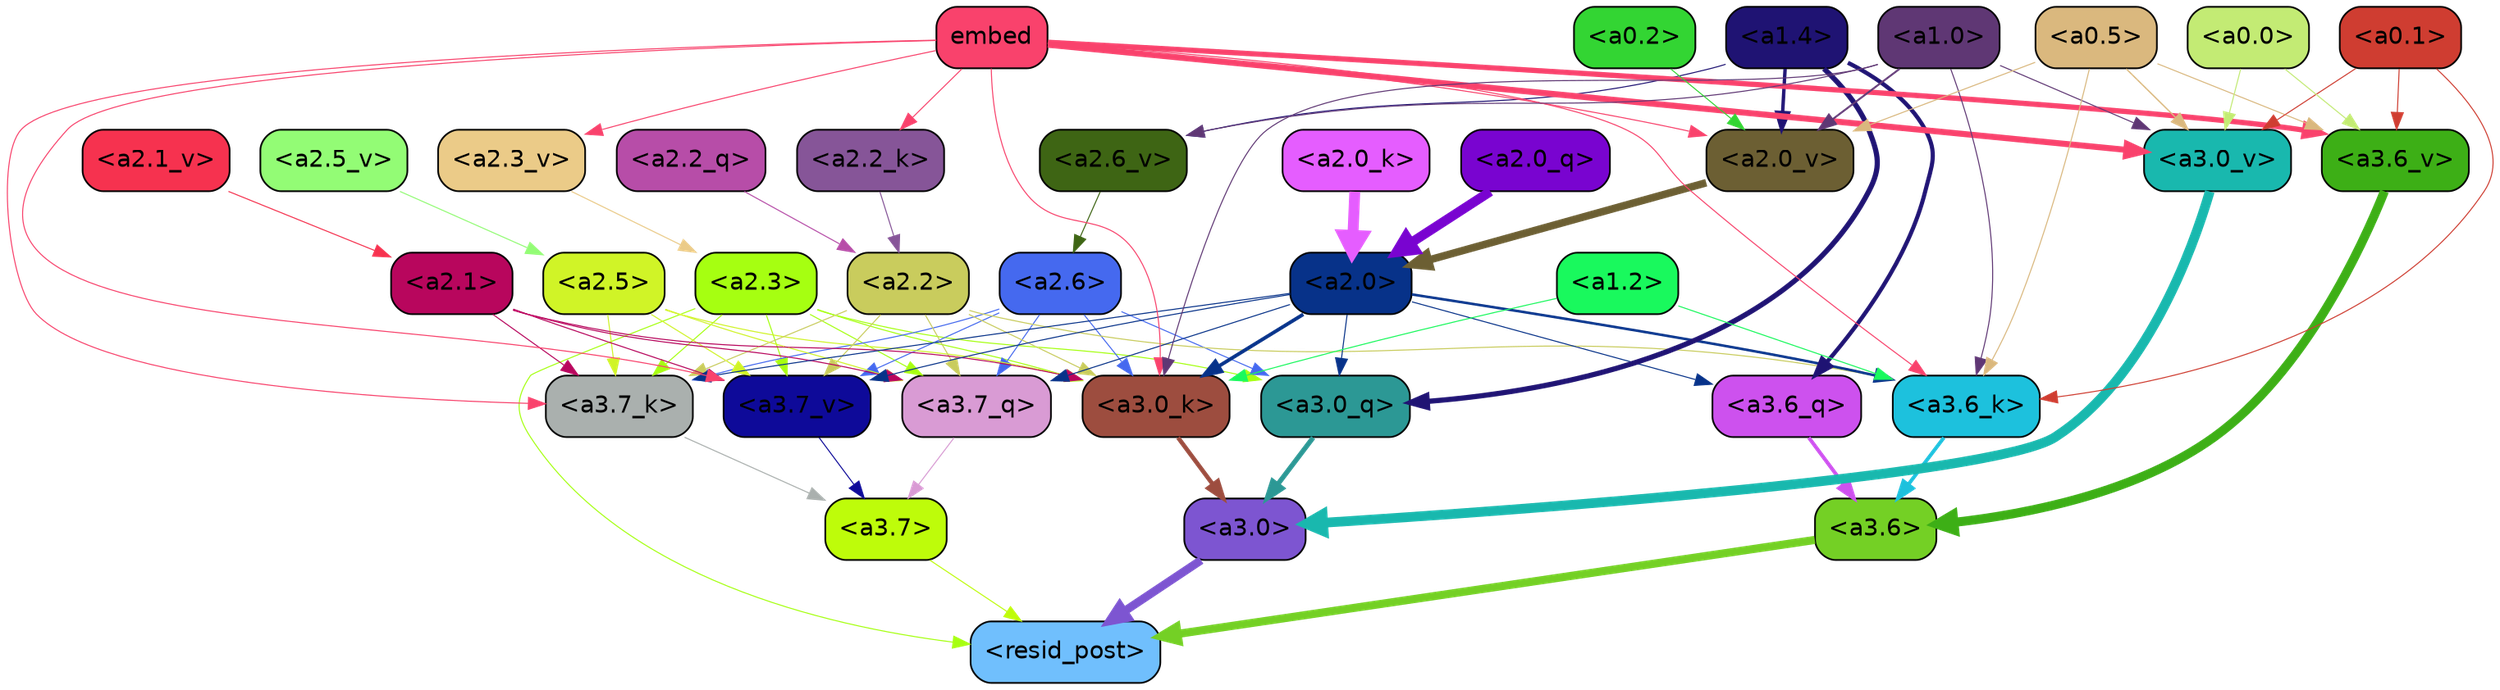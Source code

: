 strict digraph "" {
	graph [bgcolor=transparent,
		layout=dot,
		overlap=false,
		splines=true
	];
	"<a3.7>"	[color=black,
		fillcolor="#befc0a",
		fontname=Helvetica,
		shape=box,
		style="filled, rounded"];
	"<resid_post>"	[color=black,
		fillcolor="#70bffd",
		fontname=Helvetica,
		shape=box,
		style="filled, rounded"];
	"<a3.7>" -> "<resid_post>"	[color="#befc0a",
		penwidth=0.6];
	"<a3.6>"	[color=black,
		fillcolor="#74d025",
		fontname=Helvetica,
		shape=box,
		style="filled, rounded"];
	"<a3.6>" -> "<resid_post>"	[color="#74d025",
		penwidth=4.7534414529800415];
	"<a3.0>"	[color=black,
		fillcolor="#7d55d1",
		fontname=Helvetica,
		shape=box,
		style="filled, rounded"];
	"<a3.0>" -> "<resid_post>"	[color="#7d55d1",
		penwidth=4.898576855659485];
	"<a2.3>"	[color=black,
		fillcolor="#a6ff11",
		fontname=Helvetica,
		shape=box,
		style="filled, rounded"];
	"<a2.3>" -> "<resid_post>"	[color="#a6ff11",
		penwidth=0.6];
	"<a3.7_q>"	[color=black,
		fillcolor="#d99bd4",
		fontname=Helvetica,
		shape=box,
		style="filled, rounded"];
	"<a2.3>" -> "<a3.7_q>"	[color="#a6ff11",
		penwidth=0.6];
	"<a3.0_q>"	[color=black,
		fillcolor="#2c9895",
		fontname=Helvetica,
		shape=box,
		style="filled, rounded"];
	"<a2.3>" -> "<a3.0_q>"	[color="#a6ff11",
		penwidth=0.6];
	"<a3.7_k>"	[color=black,
		fillcolor="#aab0ae",
		fontname=Helvetica,
		shape=box,
		style="filled, rounded"];
	"<a2.3>" -> "<a3.7_k>"	[color="#a6ff11",
		penwidth=0.6];
	"<a3.0_k>"	[color=black,
		fillcolor="#9d4d3f",
		fontname=Helvetica,
		shape=box,
		style="filled, rounded"];
	"<a2.3>" -> "<a3.0_k>"	[color="#a6ff11",
		penwidth=0.6];
	"<a3.7_v>"	[color=black,
		fillcolor="#0e0a99",
		fontname=Helvetica,
		shape=box,
		style="filled, rounded"];
	"<a2.3>" -> "<a3.7_v>"	[color="#a6ff11",
		penwidth=0.6];
	"<a3.7_q>" -> "<a3.7>"	[color="#d99bd4",
		penwidth=0.6];
	"<a3.6_q>"	[color=black,
		fillcolor="#cd51ee",
		fontname=Helvetica,
		shape=box,
		style="filled, rounded"];
	"<a3.6_q>" -> "<a3.6>"	[color="#cd51ee",
		penwidth=2.160832464694977];
	"<a3.0_q>" -> "<a3.0>"	[color="#2c9895",
		penwidth=2.870753765106201];
	"<a3.7_k>" -> "<a3.7>"	[color="#aab0ae",
		penwidth=0.6];
	"<a3.6_k>"	[color=black,
		fillcolor="#1dc1dd",
		fontname=Helvetica,
		shape=box,
		style="filled, rounded"];
	"<a3.6_k>" -> "<a3.6>"	[color="#1dc1dd",
		penwidth=2.13908451795578];
	"<a3.0_k>" -> "<a3.0>"	[color="#9d4d3f",
		penwidth=2.520303964614868];
	"<a3.7_v>" -> "<a3.7>"	[color="#0e0a99",
		penwidth=0.6];
	"<a3.6_v>"	[color=black,
		fillcolor="#3daf16",
		fontname=Helvetica,
		shape=box,
		style="filled, rounded"];
	"<a3.6_v>" -> "<a3.6>"	[color="#3daf16",
		penwidth=5.297133803367615];
	"<a3.0_v>"	[color=black,
		fillcolor="#19b8ae",
		fontname=Helvetica,
		shape=box,
		style="filled, rounded"];
	"<a3.0_v>" -> "<a3.0>"	[color="#19b8ae",
		penwidth=5.680712580680847];
	"<a2.6>"	[color=black,
		fillcolor="#4569ef",
		fontname=Helvetica,
		shape=box,
		style="filled, rounded"];
	"<a2.6>" -> "<a3.7_q>"	[color="#4569ef",
		penwidth=0.6];
	"<a2.6>" -> "<a3.0_q>"	[color="#4569ef",
		penwidth=0.6];
	"<a2.6>" -> "<a3.7_k>"	[color="#4569ef",
		penwidth=0.6];
	"<a2.6>" -> "<a3.0_k>"	[color="#4569ef",
		penwidth=0.6];
	"<a2.6>" -> "<a3.7_v>"	[color="#4569ef",
		penwidth=0.6];
	"<a2.5>"	[color=black,
		fillcolor="#d0f427",
		fontname=Helvetica,
		shape=box,
		style="filled, rounded"];
	"<a2.5>" -> "<a3.7_q>"	[color="#d0f427",
		penwidth=0.6];
	"<a2.5>" -> "<a3.7_k>"	[color="#d0f427",
		penwidth=0.6];
	"<a2.5>" -> "<a3.0_k>"	[color="#d0f427",
		penwidth=0.6];
	"<a2.5>" -> "<a3.7_v>"	[color="#d0f427",
		penwidth=0.6];
	"<a2.2>"	[color=black,
		fillcolor="#c9cc5d",
		fontname=Helvetica,
		shape=box,
		style="filled, rounded"];
	"<a2.2>" -> "<a3.7_q>"	[color="#c9cc5d",
		penwidth=0.6];
	"<a2.2>" -> "<a3.7_k>"	[color="#c9cc5d",
		penwidth=0.6];
	"<a2.2>" -> "<a3.6_k>"	[color="#c9cc5d",
		penwidth=0.6];
	"<a2.2>" -> "<a3.0_k>"	[color="#c9cc5d",
		penwidth=0.6];
	"<a2.2>" -> "<a3.7_v>"	[color="#c9cc5d",
		penwidth=0.6];
	"<a2.1>"	[color=black,
		fillcolor="#b8065d",
		fontname=Helvetica,
		shape=box,
		style="filled, rounded"];
	"<a2.1>" -> "<a3.7_q>"	[color="#b8065d",
		penwidth=0.6];
	"<a2.1>" -> "<a3.7_k>"	[color="#b8065d",
		penwidth=0.6];
	"<a2.1>" -> "<a3.0_k>"	[color="#b8065d",
		penwidth=0.6];
	"<a2.1>" -> "<a3.7_v>"	[color="#b8065d",
		penwidth=0.6];
	"<a2.0>"	[color=black,
		fillcolor="#073289",
		fontname=Helvetica,
		shape=box,
		style="filled, rounded"];
	"<a2.0>" -> "<a3.7_q>"	[color="#073289",
		penwidth=0.6];
	"<a2.0>" -> "<a3.6_q>"	[color="#073289",
		penwidth=0.6];
	"<a2.0>" -> "<a3.0_q>"	[color="#073289",
		penwidth=0.6];
	"<a2.0>" -> "<a3.7_k>"	[color="#073289",
		penwidth=0.6];
	"<a2.0>" -> "<a3.6_k>"	[color="#073289",
		penwidth=1.4807794839143753];
	"<a2.0>" -> "<a3.0_k>"	[color="#073289",
		penwidth=2.095262974500656];
	"<a2.0>" -> "<a3.7_v>"	[color="#073289",
		penwidth=0.6];
	"<a1.4>"	[color=black,
		fillcolor="#1f1373",
		fontname=Helvetica,
		shape=box,
		style="filled, rounded"];
	"<a1.4>" -> "<a3.6_q>"	[color="#1f1373",
		penwidth=2.425799250602722];
	"<a1.4>" -> "<a3.0_q>"	[color="#1f1373",
		penwidth=3.0341034531593323];
	"<a2.6_v>"	[color=black,
		fillcolor="#3e6514",
		fontname=Helvetica,
		shape=box,
		style="filled, rounded"];
	"<a1.4>" -> "<a2.6_v>"	[color="#1f1373",
		penwidth=0.6];
	"<a2.0_v>"	[color=black,
		fillcolor="#6c5f33",
		fontname=Helvetica,
		shape=box,
		style="filled, rounded"];
	"<a1.4>" -> "<a2.0_v>"	[color="#1f1373",
		penwidth=2.007302835583687];
	embed	[color=black,
		fillcolor="#f9426c",
		fontname=Helvetica,
		shape=box,
		style="filled, rounded"];
	embed -> "<a3.7_k>"	[color="#f9426c",
		penwidth=0.6];
	embed -> "<a3.6_k>"	[color="#f9426c",
		penwidth=0.6];
	embed -> "<a3.0_k>"	[color="#f9426c",
		penwidth=0.6];
	embed -> "<a3.7_v>"	[color="#f9426c",
		penwidth=0.6];
	embed -> "<a3.6_v>"	[color="#f9426c",
		penwidth=3.067279100418091];
	embed -> "<a3.0_v>"	[color="#f9426c",
		penwidth=3.5202720761299133];
	"<a2.2_k>"	[color=black,
		fillcolor="#865598",
		fontname=Helvetica,
		shape=box,
		style="filled, rounded"];
	embed -> "<a2.2_k>"	[color="#f9426c",
		penwidth=0.6];
	"<a2.3_v>"	[color=black,
		fillcolor="#ebcb88",
		fontname=Helvetica,
		shape=box,
		style="filled, rounded"];
	embed -> "<a2.3_v>"	[color="#f9426c",
		penwidth=0.6];
	embed -> "<a2.0_v>"	[color="#f9426c",
		penwidth=0.6];
	"<a1.2>"	[color=black,
		fillcolor="#19f95d",
		fontname=Helvetica,
		shape=box,
		style="filled, rounded"];
	"<a1.2>" -> "<a3.6_k>"	[color="#19f95d",
		penwidth=0.6];
	"<a1.2>" -> "<a3.0_k>"	[color="#19f95d",
		penwidth=0.6];
	"<a1.0>"	[color=black,
		fillcolor="#5f3774",
		fontname=Helvetica,
		shape=box,
		style="filled, rounded"];
	"<a1.0>" -> "<a3.6_k>"	[color="#5f3774",
		penwidth=0.6];
	"<a1.0>" -> "<a3.0_k>"	[color="#5f3774",
		penwidth=0.6];
	"<a1.0>" -> "<a3.0_v>"	[color="#5f3774",
		penwidth=0.6];
	"<a1.0>" -> "<a2.6_v>"	[color="#5f3774",
		penwidth=0.6];
	"<a1.0>" -> "<a2.0_v>"	[color="#5f3774",
		penwidth=1.0943371653556824];
	"<a0.5>"	[color=black,
		fillcolor="#dab87e",
		fontname=Helvetica,
		shape=box,
		style="filled, rounded"];
	"<a0.5>" -> "<a3.6_k>"	[color="#dab87e",
		penwidth=0.6];
	"<a0.5>" -> "<a3.6_v>"	[color="#dab87e",
		penwidth=0.6];
	"<a0.5>" -> "<a3.0_v>"	[color="#dab87e",
		penwidth=0.764040544629097];
	"<a0.5>" -> "<a2.0_v>"	[color="#dab87e",
		penwidth=0.6];
	"<a0.1>"	[color=black,
		fillcolor="#cf3d31",
		fontname=Helvetica,
		shape=box,
		style="filled, rounded"];
	"<a0.1>" -> "<a3.6_k>"	[color="#cf3d31",
		penwidth=0.6];
	"<a0.1>" -> "<a3.6_v>"	[color="#cf3d31",
		penwidth=0.6];
	"<a0.1>" -> "<a3.0_v>"	[color="#cf3d31",
		penwidth=0.6];
	"<a0.0>"	[color=black,
		fillcolor="#c3eb74",
		fontname=Helvetica,
		shape=box,
		style="filled, rounded"];
	"<a0.0>" -> "<a3.6_v>"	[color="#c3eb74",
		penwidth=0.6];
	"<a0.0>" -> "<a3.0_v>"	[color="#c3eb74",
		penwidth=0.6];
	"<a2.2_q>"	[color=black,
		fillcolor="#b74da8",
		fontname=Helvetica,
		shape=box,
		style="filled, rounded"];
	"<a2.2_q>" -> "<a2.2>"	[color="#b74da8",
		penwidth=0.6];
	"<a2.0_q>"	[color=black,
		fillcolor="#7904d0",
		fontname=Helvetica,
		shape=box,
		style="filled, rounded"];
	"<a2.0_q>" -> "<a2.0>"	[color="#7904d0",
		penwidth=5.606565475463867];
	"<a2.2_k>" -> "<a2.2>"	[color="#865598",
		penwidth=0.6];
	"<a2.0_k>"	[color=black,
		fillcolor="#e55dff",
		fontname=Helvetica,
		shape=box,
		style="filled, rounded"];
	"<a2.0_k>" -> "<a2.0>"	[color="#e55dff",
		penwidth=6.344284534454346];
	"<a2.6_v>" -> "<a2.6>"	[color="#3e6514",
		penwidth=0.6];
	"<a2.5_v>"	[color=black,
		fillcolor="#93fc75",
		fontname=Helvetica,
		shape=box,
		style="filled, rounded"];
	"<a2.5_v>" -> "<a2.5>"	[color="#93fc75",
		penwidth=0.6];
	"<a2.3_v>" -> "<a2.3>"	[color="#ebcb88",
		penwidth=0.6];
	"<a2.1_v>"	[color=black,
		fillcolor="#f6324f",
		fontname=Helvetica,
		shape=box,
		style="filled, rounded"];
	"<a2.1_v>" -> "<a2.1>"	[color="#f6324f",
		penwidth=0.6];
	"<a2.0_v>" -> "<a2.0>"	[color="#6c5f33",
		penwidth=4.422677040100098];
	"<a0.2>"	[color=black,
		fillcolor="#33d533",
		fontname=Helvetica,
		shape=box,
		style="filled, rounded"];
	"<a0.2>" -> "<a2.0_v>"	[color="#33d533",
		penwidth=0.6];
}
